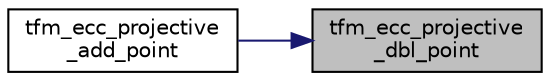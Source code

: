 digraph "tfm_ecc_projective_dbl_point"
{
 // LATEX_PDF_SIZE
  edge [fontname="Helvetica",fontsize="10",labelfontname="Helvetica",labelfontsize="10"];
  node [fontname="Helvetica",fontsize="10",shape=record];
  rankdir="RL";
  Node102 [label="tfm_ecc_projective\l_dbl_point",height=0.2,width=0.4,color="black", fillcolor="grey75", style="filled", fontcolor="black",tooltip=" "];
  Node102 -> Node103 [dir="back",color="midnightblue",fontsize="10",style="solid",fontname="Helvetica"];
  Node103 [label="tfm_ecc_projective\l_add_point",height=0.2,width=0.4,color="black", fillcolor="white", style="filled",URL="$tfm__desc_8c.html#a14cacb551b3712ad965048c1ca50214c",tooltip="Add two ECC points."];
}
